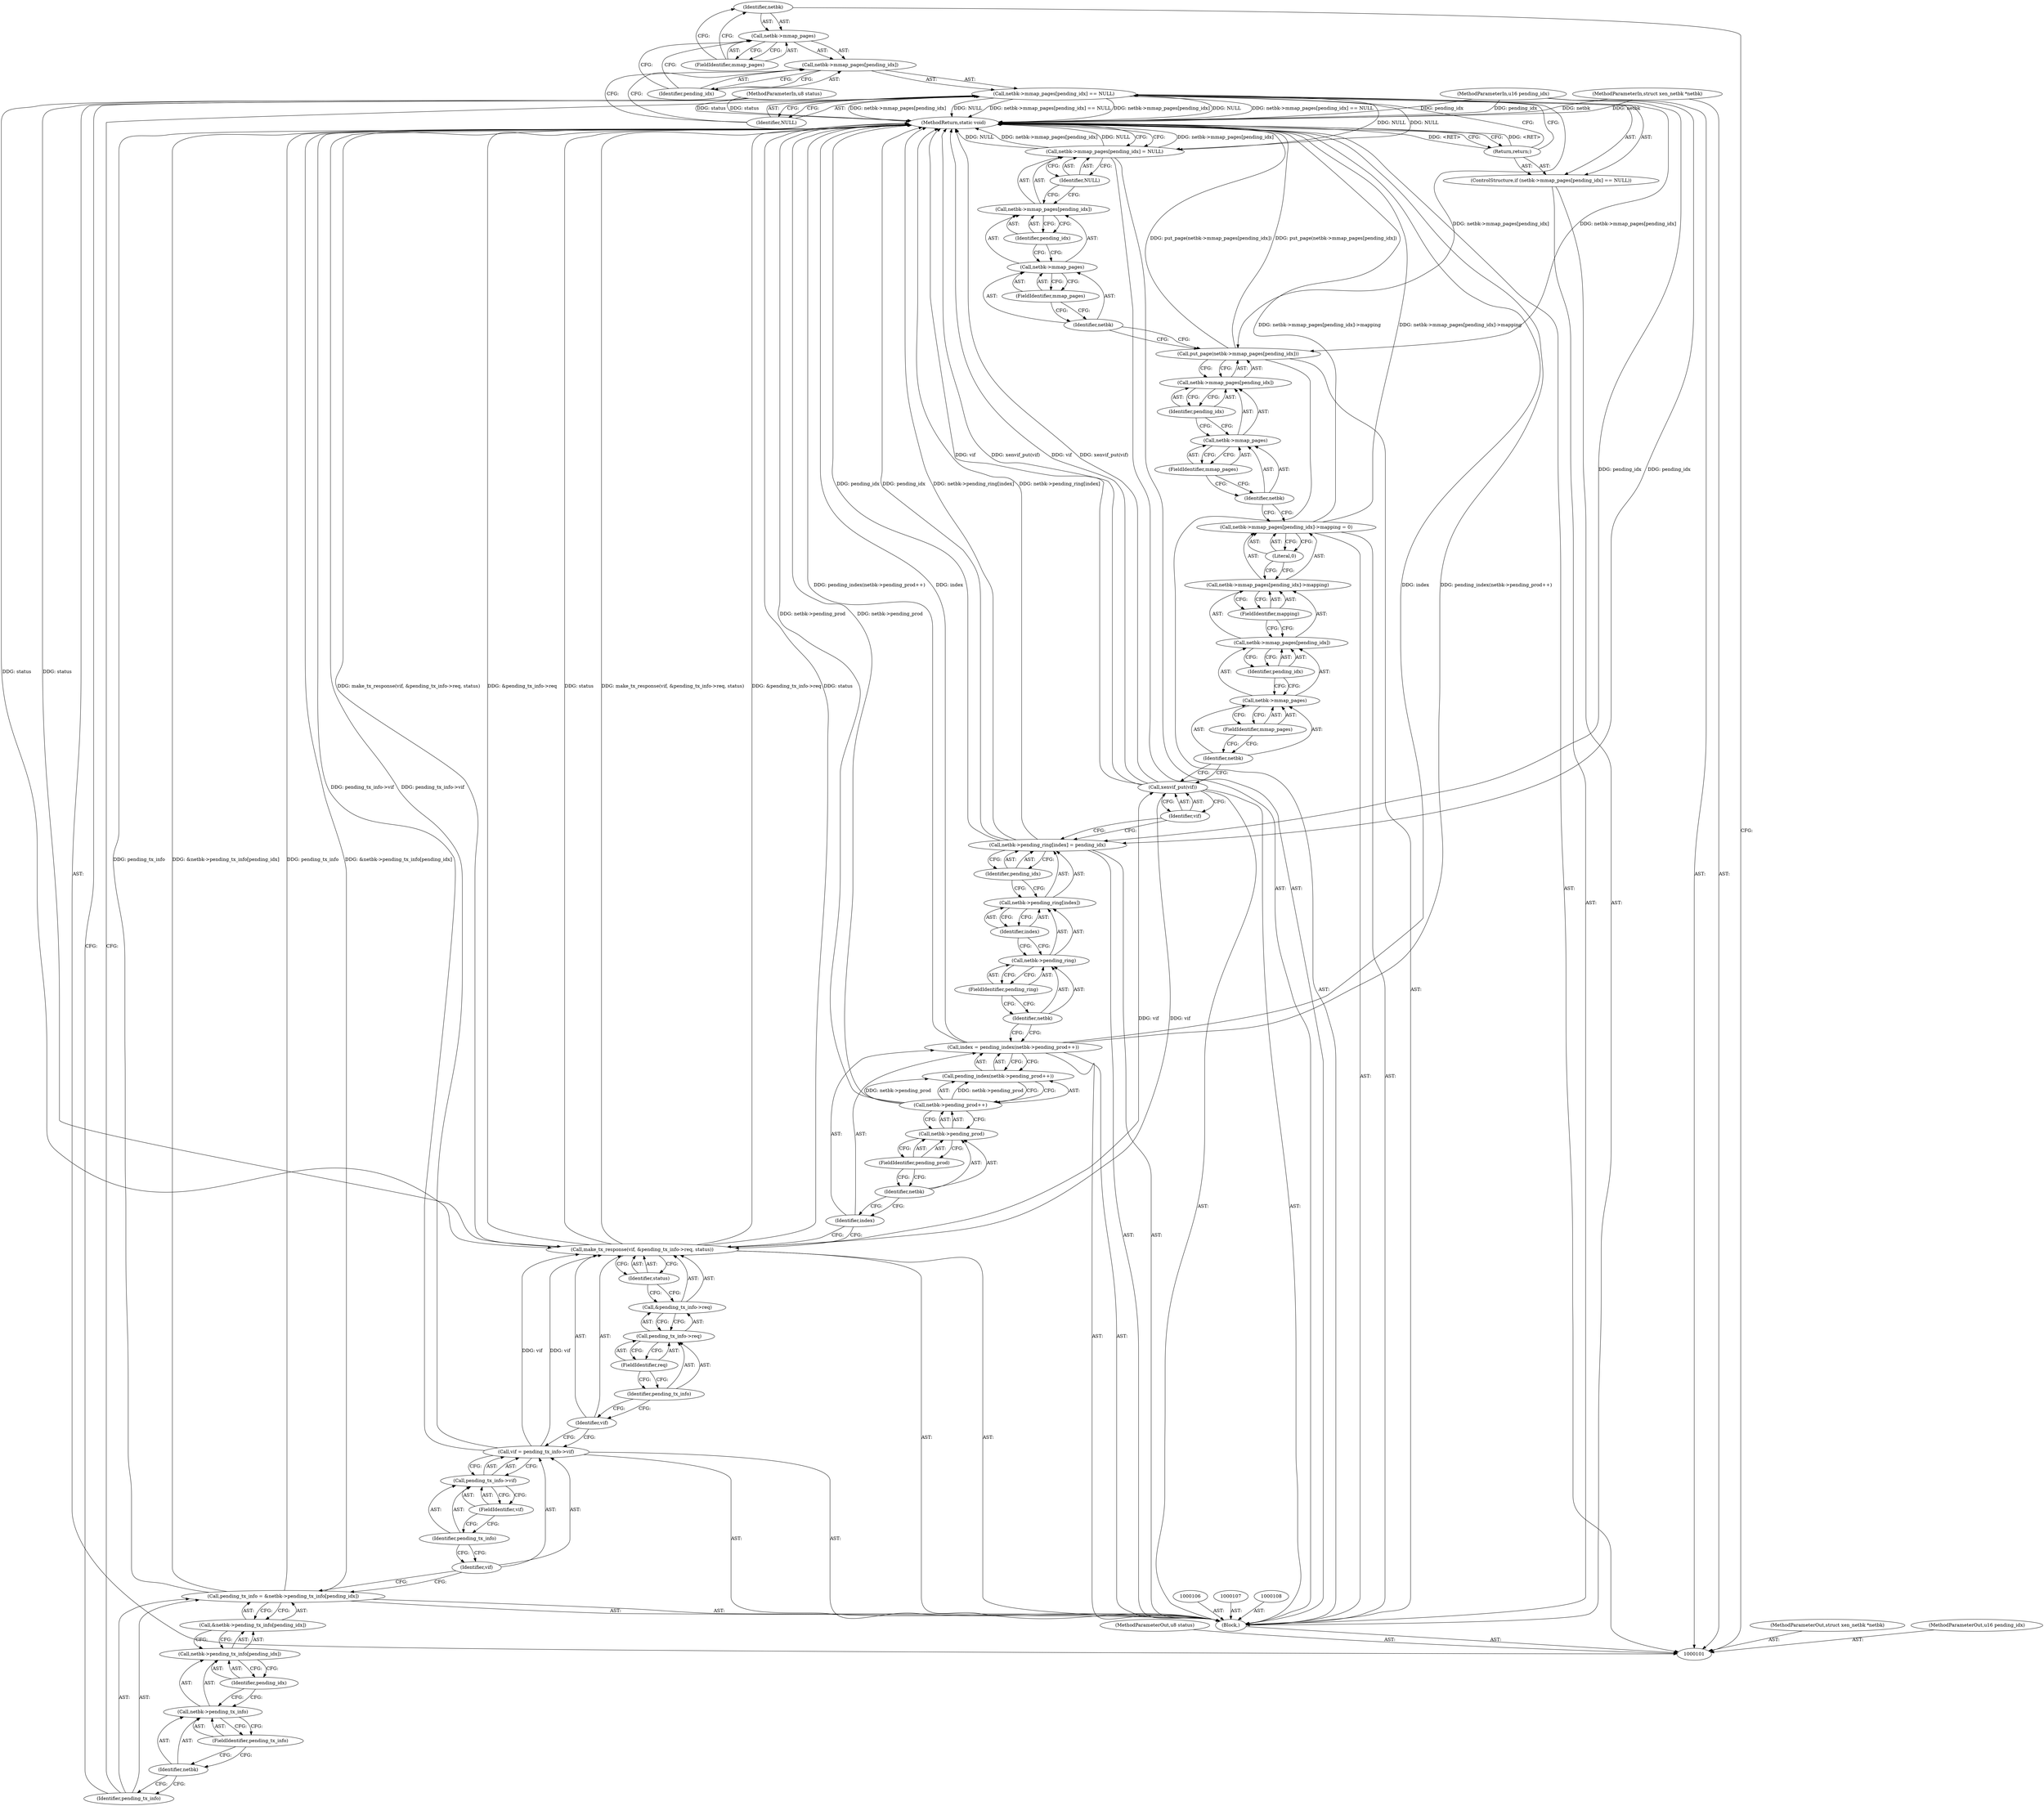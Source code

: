 digraph "0_linux_7d5145d8eb2b9791533ffe4dc003b129b9696c48_0" {
"1000109" [label="(ControlStructure,if (netbk->mmap_pages[pending_idx] == NULL))"];
"1000114" [label="(FieldIdentifier,mmap_pages)"];
"1000115" [label="(Identifier,pending_idx)"];
"1000116" [label="(Identifier,NULL)"];
"1000110" [label="(Call,netbk->mmap_pages[pending_idx] == NULL)"];
"1000111" [label="(Call,netbk->mmap_pages[pending_idx])"];
"1000112" [label="(Call,netbk->mmap_pages)"];
"1000113" [label="(Identifier,netbk)"];
"1000117" [label="(Return,return;)"];
"1000118" [label="(Call,pending_tx_info = &netbk->pending_tx_info[pending_idx])"];
"1000119" [label="(Identifier,pending_tx_info)"];
"1000120" [label="(Call,&netbk->pending_tx_info[pending_idx])"];
"1000121" [label="(Call,netbk->pending_tx_info[pending_idx])"];
"1000122" [label="(Call,netbk->pending_tx_info)"];
"1000123" [label="(Identifier,netbk)"];
"1000124" [label="(FieldIdentifier,pending_tx_info)"];
"1000125" [label="(Identifier,pending_idx)"];
"1000126" [label="(Call,vif = pending_tx_info->vif)"];
"1000127" [label="(Identifier,vif)"];
"1000130" [label="(FieldIdentifier,vif)"];
"1000128" [label="(Call,pending_tx_info->vif)"];
"1000129" [label="(Identifier,pending_tx_info)"];
"1000131" [label="(Call,make_tx_response(vif, &pending_tx_info->req, status))"];
"1000132" [label="(Identifier,vif)"];
"1000133" [label="(Call,&pending_tx_info->req)"];
"1000134" [label="(Call,pending_tx_info->req)"];
"1000135" [label="(Identifier,pending_tx_info)"];
"1000136" [label="(FieldIdentifier,req)"];
"1000137" [label="(Identifier,status)"];
"1000140" [label="(Call,pending_index(netbk->pending_prod++))"];
"1000138" [label="(Call,index = pending_index(netbk->pending_prod++))"];
"1000139" [label="(Identifier,index)"];
"1000141" [label="(Call,netbk->pending_prod++)"];
"1000142" [label="(Call,netbk->pending_prod)"];
"1000143" [label="(Identifier,netbk)"];
"1000144" [label="(FieldIdentifier,pending_prod)"];
"1000176" [label="(MethodReturn,static void)"];
"1000102" [label="(MethodParameterIn,struct xen_netbk *netbk)"];
"1000234" [label="(MethodParameterOut,struct xen_netbk *netbk)"];
"1000103" [label="(MethodParameterIn,u16 pending_idx)"];
"1000235" [label="(MethodParameterOut,u16 pending_idx)"];
"1000145" [label="(Call,netbk->pending_ring[index] = pending_idx)"];
"1000146" [label="(Call,netbk->pending_ring[index])"];
"1000147" [label="(Call,netbk->pending_ring)"];
"1000148" [label="(Identifier,netbk)"];
"1000150" [label="(Identifier,index)"];
"1000151" [label="(Identifier,pending_idx)"];
"1000149" [label="(FieldIdentifier,pending_ring)"];
"1000152" [label="(Call,xenvif_put(vif))"];
"1000153" [label="(Identifier,vif)"];
"1000154" [label="(Call,netbk->mmap_pages[pending_idx]->mapping = 0)"];
"1000155" [label="(Call,netbk->mmap_pages[pending_idx]->mapping)"];
"1000156" [label="(Call,netbk->mmap_pages[pending_idx])"];
"1000157" [label="(Call,netbk->mmap_pages)"];
"1000158" [label="(Identifier,netbk)"];
"1000160" [label="(Identifier,pending_idx)"];
"1000161" [label="(FieldIdentifier,mapping)"];
"1000162" [label="(Literal,0)"];
"1000159" [label="(FieldIdentifier,mmap_pages)"];
"1000163" [label="(Call,put_page(netbk->mmap_pages[pending_idx]))"];
"1000164" [label="(Call,netbk->mmap_pages[pending_idx])"];
"1000165" [label="(Call,netbk->mmap_pages)"];
"1000166" [label="(Identifier,netbk)"];
"1000167" [label="(FieldIdentifier,mmap_pages)"];
"1000168" [label="(Identifier,pending_idx)"];
"1000169" [label="(Call,netbk->mmap_pages[pending_idx] = NULL)"];
"1000170" [label="(Call,netbk->mmap_pages[pending_idx])"];
"1000171" [label="(Call,netbk->mmap_pages)"];
"1000172" [label="(Identifier,netbk)"];
"1000174" [label="(Identifier,pending_idx)"];
"1000175" [label="(Identifier,NULL)"];
"1000173" [label="(FieldIdentifier,mmap_pages)"];
"1000104" [label="(MethodParameterIn,u8 status)"];
"1000236" [label="(MethodParameterOut,u8 status)"];
"1000105" [label="(Block,)"];
"1000109" -> "1000105"  [label="AST: "];
"1000110" -> "1000109"  [label="AST: "];
"1000117" -> "1000109"  [label="AST: "];
"1000114" -> "1000112"  [label="AST: "];
"1000114" -> "1000113"  [label="CFG: "];
"1000112" -> "1000114"  [label="CFG: "];
"1000115" -> "1000111"  [label="AST: "];
"1000115" -> "1000112"  [label="CFG: "];
"1000111" -> "1000115"  [label="CFG: "];
"1000116" -> "1000110"  [label="AST: "];
"1000116" -> "1000111"  [label="CFG: "];
"1000110" -> "1000116"  [label="CFG: "];
"1000110" -> "1000109"  [label="AST: "];
"1000110" -> "1000116"  [label="CFG: "];
"1000111" -> "1000110"  [label="AST: "];
"1000116" -> "1000110"  [label="AST: "];
"1000117" -> "1000110"  [label="CFG: "];
"1000119" -> "1000110"  [label="CFG: "];
"1000110" -> "1000176"  [label="DDG: netbk->mmap_pages[pending_idx] == NULL"];
"1000110" -> "1000176"  [label="DDG: netbk->mmap_pages[pending_idx]"];
"1000110" -> "1000176"  [label="DDG: NULL"];
"1000110" -> "1000163"  [label="DDG: netbk->mmap_pages[pending_idx]"];
"1000110" -> "1000169"  [label="DDG: NULL"];
"1000111" -> "1000110"  [label="AST: "];
"1000111" -> "1000115"  [label="CFG: "];
"1000112" -> "1000111"  [label="AST: "];
"1000115" -> "1000111"  [label="AST: "];
"1000116" -> "1000111"  [label="CFG: "];
"1000112" -> "1000111"  [label="AST: "];
"1000112" -> "1000114"  [label="CFG: "];
"1000113" -> "1000112"  [label="AST: "];
"1000114" -> "1000112"  [label="AST: "];
"1000115" -> "1000112"  [label="CFG: "];
"1000113" -> "1000112"  [label="AST: "];
"1000113" -> "1000101"  [label="CFG: "];
"1000114" -> "1000113"  [label="CFG: "];
"1000117" -> "1000109"  [label="AST: "];
"1000117" -> "1000110"  [label="CFG: "];
"1000176" -> "1000117"  [label="CFG: "];
"1000117" -> "1000176"  [label="DDG: <RET>"];
"1000118" -> "1000105"  [label="AST: "];
"1000118" -> "1000120"  [label="CFG: "];
"1000119" -> "1000118"  [label="AST: "];
"1000120" -> "1000118"  [label="AST: "];
"1000127" -> "1000118"  [label="CFG: "];
"1000118" -> "1000176"  [label="DDG: pending_tx_info"];
"1000118" -> "1000176"  [label="DDG: &netbk->pending_tx_info[pending_idx]"];
"1000119" -> "1000118"  [label="AST: "];
"1000119" -> "1000110"  [label="CFG: "];
"1000123" -> "1000119"  [label="CFG: "];
"1000120" -> "1000118"  [label="AST: "];
"1000120" -> "1000121"  [label="CFG: "];
"1000121" -> "1000120"  [label="AST: "];
"1000118" -> "1000120"  [label="CFG: "];
"1000121" -> "1000120"  [label="AST: "];
"1000121" -> "1000125"  [label="CFG: "];
"1000122" -> "1000121"  [label="AST: "];
"1000125" -> "1000121"  [label="AST: "];
"1000120" -> "1000121"  [label="CFG: "];
"1000122" -> "1000121"  [label="AST: "];
"1000122" -> "1000124"  [label="CFG: "];
"1000123" -> "1000122"  [label="AST: "];
"1000124" -> "1000122"  [label="AST: "];
"1000125" -> "1000122"  [label="CFG: "];
"1000123" -> "1000122"  [label="AST: "];
"1000123" -> "1000119"  [label="CFG: "];
"1000124" -> "1000123"  [label="CFG: "];
"1000124" -> "1000122"  [label="AST: "];
"1000124" -> "1000123"  [label="CFG: "];
"1000122" -> "1000124"  [label="CFG: "];
"1000125" -> "1000121"  [label="AST: "];
"1000125" -> "1000122"  [label="CFG: "];
"1000121" -> "1000125"  [label="CFG: "];
"1000126" -> "1000105"  [label="AST: "];
"1000126" -> "1000128"  [label="CFG: "];
"1000127" -> "1000126"  [label="AST: "];
"1000128" -> "1000126"  [label="AST: "];
"1000132" -> "1000126"  [label="CFG: "];
"1000126" -> "1000176"  [label="DDG: pending_tx_info->vif"];
"1000126" -> "1000131"  [label="DDG: vif"];
"1000127" -> "1000126"  [label="AST: "];
"1000127" -> "1000118"  [label="CFG: "];
"1000129" -> "1000127"  [label="CFG: "];
"1000130" -> "1000128"  [label="AST: "];
"1000130" -> "1000129"  [label="CFG: "];
"1000128" -> "1000130"  [label="CFG: "];
"1000128" -> "1000126"  [label="AST: "];
"1000128" -> "1000130"  [label="CFG: "];
"1000129" -> "1000128"  [label="AST: "];
"1000130" -> "1000128"  [label="AST: "];
"1000126" -> "1000128"  [label="CFG: "];
"1000129" -> "1000128"  [label="AST: "];
"1000129" -> "1000127"  [label="CFG: "];
"1000130" -> "1000129"  [label="CFG: "];
"1000131" -> "1000105"  [label="AST: "];
"1000131" -> "1000137"  [label="CFG: "];
"1000132" -> "1000131"  [label="AST: "];
"1000133" -> "1000131"  [label="AST: "];
"1000137" -> "1000131"  [label="AST: "];
"1000139" -> "1000131"  [label="CFG: "];
"1000131" -> "1000176"  [label="DDG: make_tx_response(vif, &pending_tx_info->req, status)"];
"1000131" -> "1000176"  [label="DDG: &pending_tx_info->req"];
"1000131" -> "1000176"  [label="DDG: status"];
"1000126" -> "1000131"  [label="DDG: vif"];
"1000104" -> "1000131"  [label="DDG: status"];
"1000131" -> "1000152"  [label="DDG: vif"];
"1000132" -> "1000131"  [label="AST: "];
"1000132" -> "1000126"  [label="CFG: "];
"1000135" -> "1000132"  [label="CFG: "];
"1000133" -> "1000131"  [label="AST: "];
"1000133" -> "1000134"  [label="CFG: "];
"1000134" -> "1000133"  [label="AST: "];
"1000137" -> "1000133"  [label="CFG: "];
"1000134" -> "1000133"  [label="AST: "];
"1000134" -> "1000136"  [label="CFG: "];
"1000135" -> "1000134"  [label="AST: "];
"1000136" -> "1000134"  [label="AST: "];
"1000133" -> "1000134"  [label="CFG: "];
"1000135" -> "1000134"  [label="AST: "];
"1000135" -> "1000132"  [label="CFG: "];
"1000136" -> "1000135"  [label="CFG: "];
"1000136" -> "1000134"  [label="AST: "];
"1000136" -> "1000135"  [label="CFG: "];
"1000134" -> "1000136"  [label="CFG: "];
"1000137" -> "1000131"  [label="AST: "];
"1000137" -> "1000133"  [label="CFG: "];
"1000131" -> "1000137"  [label="CFG: "];
"1000140" -> "1000138"  [label="AST: "];
"1000140" -> "1000141"  [label="CFG: "];
"1000141" -> "1000140"  [label="AST: "];
"1000138" -> "1000140"  [label="CFG: "];
"1000141" -> "1000140"  [label="DDG: netbk->pending_prod"];
"1000138" -> "1000105"  [label="AST: "];
"1000138" -> "1000140"  [label="CFG: "];
"1000139" -> "1000138"  [label="AST: "];
"1000140" -> "1000138"  [label="AST: "];
"1000148" -> "1000138"  [label="CFG: "];
"1000138" -> "1000176"  [label="DDG: index"];
"1000138" -> "1000176"  [label="DDG: pending_index(netbk->pending_prod++)"];
"1000139" -> "1000138"  [label="AST: "];
"1000139" -> "1000131"  [label="CFG: "];
"1000143" -> "1000139"  [label="CFG: "];
"1000141" -> "1000140"  [label="AST: "];
"1000141" -> "1000142"  [label="CFG: "];
"1000142" -> "1000141"  [label="AST: "];
"1000140" -> "1000141"  [label="CFG: "];
"1000141" -> "1000176"  [label="DDG: netbk->pending_prod"];
"1000141" -> "1000140"  [label="DDG: netbk->pending_prod"];
"1000142" -> "1000141"  [label="AST: "];
"1000142" -> "1000144"  [label="CFG: "];
"1000143" -> "1000142"  [label="AST: "];
"1000144" -> "1000142"  [label="AST: "];
"1000141" -> "1000142"  [label="CFG: "];
"1000143" -> "1000142"  [label="AST: "];
"1000143" -> "1000139"  [label="CFG: "];
"1000144" -> "1000143"  [label="CFG: "];
"1000144" -> "1000142"  [label="AST: "];
"1000144" -> "1000143"  [label="CFG: "];
"1000142" -> "1000144"  [label="CFG: "];
"1000176" -> "1000101"  [label="AST: "];
"1000176" -> "1000117"  [label="CFG: "];
"1000176" -> "1000169"  [label="CFG: "];
"1000141" -> "1000176"  [label="DDG: netbk->pending_prod"];
"1000145" -> "1000176"  [label="DDG: pending_idx"];
"1000145" -> "1000176"  [label="DDG: netbk->pending_ring[index]"];
"1000104" -> "1000176"  [label="DDG: status"];
"1000152" -> "1000176"  [label="DDG: vif"];
"1000152" -> "1000176"  [label="DDG: xenvif_put(vif)"];
"1000169" -> "1000176"  [label="DDG: netbk->mmap_pages[pending_idx]"];
"1000169" -> "1000176"  [label="DDG: NULL"];
"1000118" -> "1000176"  [label="DDG: pending_tx_info"];
"1000118" -> "1000176"  [label="DDG: &netbk->pending_tx_info[pending_idx]"];
"1000131" -> "1000176"  [label="DDG: make_tx_response(vif, &pending_tx_info->req, status)"];
"1000131" -> "1000176"  [label="DDG: &pending_tx_info->req"];
"1000131" -> "1000176"  [label="DDG: status"];
"1000138" -> "1000176"  [label="DDG: index"];
"1000138" -> "1000176"  [label="DDG: pending_index(netbk->pending_prod++)"];
"1000154" -> "1000176"  [label="DDG: netbk->mmap_pages[pending_idx]->mapping"];
"1000103" -> "1000176"  [label="DDG: pending_idx"];
"1000102" -> "1000176"  [label="DDG: netbk"];
"1000110" -> "1000176"  [label="DDG: netbk->mmap_pages[pending_idx] == NULL"];
"1000110" -> "1000176"  [label="DDG: netbk->mmap_pages[pending_idx]"];
"1000110" -> "1000176"  [label="DDG: NULL"];
"1000126" -> "1000176"  [label="DDG: pending_tx_info->vif"];
"1000163" -> "1000176"  [label="DDG: put_page(netbk->mmap_pages[pending_idx])"];
"1000117" -> "1000176"  [label="DDG: <RET>"];
"1000102" -> "1000101"  [label="AST: "];
"1000102" -> "1000176"  [label="DDG: netbk"];
"1000234" -> "1000101"  [label="AST: "];
"1000103" -> "1000101"  [label="AST: "];
"1000103" -> "1000176"  [label="DDG: pending_idx"];
"1000103" -> "1000145"  [label="DDG: pending_idx"];
"1000235" -> "1000101"  [label="AST: "];
"1000145" -> "1000105"  [label="AST: "];
"1000145" -> "1000151"  [label="CFG: "];
"1000146" -> "1000145"  [label="AST: "];
"1000151" -> "1000145"  [label="AST: "];
"1000153" -> "1000145"  [label="CFG: "];
"1000145" -> "1000176"  [label="DDG: pending_idx"];
"1000145" -> "1000176"  [label="DDG: netbk->pending_ring[index]"];
"1000103" -> "1000145"  [label="DDG: pending_idx"];
"1000146" -> "1000145"  [label="AST: "];
"1000146" -> "1000150"  [label="CFG: "];
"1000147" -> "1000146"  [label="AST: "];
"1000150" -> "1000146"  [label="AST: "];
"1000151" -> "1000146"  [label="CFG: "];
"1000147" -> "1000146"  [label="AST: "];
"1000147" -> "1000149"  [label="CFG: "];
"1000148" -> "1000147"  [label="AST: "];
"1000149" -> "1000147"  [label="AST: "];
"1000150" -> "1000147"  [label="CFG: "];
"1000148" -> "1000147"  [label="AST: "];
"1000148" -> "1000138"  [label="CFG: "];
"1000149" -> "1000148"  [label="CFG: "];
"1000150" -> "1000146"  [label="AST: "];
"1000150" -> "1000147"  [label="CFG: "];
"1000146" -> "1000150"  [label="CFG: "];
"1000151" -> "1000145"  [label="AST: "];
"1000151" -> "1000146"  [label="CFG: "];
"1000145" -> "1000151"  [label="CFG: "];
"1000149" -> "1000147"  [label="AST: "];
"1000149" -> "1000148"  [label="CFG: "];
"1000147" -> "1000149"  [label="CFG: "];
"1000152" -> "1000105"  [label="AST: "];
"1000152" -> "1000153"  [label="CFG: "];
"1000153" -> "1000152"  [label="AST: "];
"1000158" -> "1000152"  [label="CFG: "];
"1000152" -> "1000176"  [label="DDG: vif"];
"1000152" -> "1000176"  [label="DDG: xenvif_put(vif)"];
"1000131" -> "1000152"  [label="DDG: vif"];
"1000153" -> "1000152"  [label="AST: "];
"1000153" -> "1000145"  [label="CFG: "];
"1000152" -> "1000153"  [label="CFG: "];
"1000154" -> "1000105"  [label="AST: "];
"1000154" -> "1000162"  [label="CFG: "];
"1000155" -> "1000154"  [label="AST: "];
"1000162" -> "1000154"  [label="AST: "];
"1000166" -> "1000154"  [label="CFG: "];
"1000154" -> "1000176"  [label="DDG: netbk->mmap_pages[pending_idx]->mapping"];
"1000155" -> "1000154"  [label="AST: "];
"1000155" -> "1000161"  [label="CFG: "];
"1000156" -> "1000155"  [label="AST: "];
"1000161" -> "1000155"  [label="AST: "];
"1000162" -> "1000155"  [label="CFG: "];
"1000156" -> "1000155"  [label="AST: "];
"1000156" -> "1000160"  [label="CFG: "];
"1000157" -> "1000156"  [label="AST: "];
"1000160" -> "1000156"  [label="AST: "];
"1000161" -> "1000156"  [label="CFG: "];
"1000157" -> "1000156"  [label="AST: "];
"1000157" -> "1000159"  [label="CFG: "];
"1000158" -> "1000157"  [label="AST: "];
"1000159" -> "1000157"  [label="AST: "];
"1000160" -> "1000157"  [label="CFG: "];
"1000158" -> "1000157"  [label="AST: "];
"1000158" -> "1000152"  [label="CFG: "];
"1000159" -> "1000158"  [label="CFG: "];
"1000160" -> "1000156"  [label="AST: "];
"1000160" -> "1000157"  [label="CFG: "];
"1000156" -> "1000160"  [label="CFG: "];
"1000161" -> "1000155"  [label="AST: "];
"1000161" -> "1000156"  [label="CFG: "];
"1000155" -> "1000161"  [label="CFG: "];
"1000162" -> "1000154"  [label="AST: "];
"1000162" -> "1000155"  [label="CFG: "];
"1000154" -> "1000162"  [label="CFG: "];
"1000159" -> "1000157"  [label="AST: "];
"1000159" -> "1000158"  [label="CFG: "];
"1000157" -> "1000159"  [label="CFG: "];
"1000163" -> "1000105"  [label="AST: "];
"1000163" -> "1000164"  [label="CFG: "];
"1000164" -> "1000163"  [label="AST: "];
"1000172" -> "1000163"  [label="CFG: "];
"1000163" -> "1000176"  [label="DDG: put_page(netbk->mmap_pages[pending_idx])"];
"1000110" -> "1000163"  [label="DDG: netbk->mmap_pages[pending_idx]"];
"1000164" -> "1000163"  [label="AST: "];
"1000164" -> "1000168"  [label="CFG: "];
"1000165" -> "1000164"  [label="AST: "];
"1000168" -> "1000164"  [label="AST: "];
"1000163" -> "1000164"  [label="CFG: "];
"1000165" -> "1000164"  [label="AST: "];
"1000165" -> "1000167"  [label="CFG: "];
"1000166" -> "1000165"  [label="AST: "];
"1000167" -> "1000165"  [label="AST: "];
"1000168" -> "1000165"  [label="CFG: "];
"1000166" -> "1000165"  [label="AST: "];
"1000166" -> "1000154"  [label="CFG: "];
"1000167" -> "1000166"  [label="CFG: "];
"1000167" -> "1000165"  [label="AST: "];
"1000167" -> "1000166"  [label="CFG: "];
"1000165" -> "1000167"  [label="CFG: "];
"1000168" -> "1000164"  [label="AST: "];
"1000168" -> "1000165"  [label="CFG: "];
"1000164" -> "1000168"  [label="CFG: "];
"1000169" -> "1000105"  [label="AST: "];
"1000169" -> "1000175"  [label="CFG: "];
"1000170" -> "1000169"  [label="AST: "];
"1000175" -> "1000169"  [label="AST: "];
"1000176" -> "1000169"  [label="CFG: "];
"1000169" -> "1000176"  [label="DDG: netbk->mmap_pages[pending_idx]"];
"1000169" -> "1000176"  [label="DDG: NULL"];
"1000110" -> "1000169"  [label="DDG: NULL"];
"1000170" -> "1000169"  [label="AST: "];
"1000170" -> "1000174"  [label="CFG: "];
"1000171" -> "1000170"  [label="AST: "];
"1000174" -> "1000170"  [label="AST: "];
"1000175" -> "1000170"  [label="CFG: "];
"1000171" -> "1000170"  [label="AST: "];
"1000171" -> "1000173"  [label="CFG: "];
"1000172" -> "1000171"  [label="AST: "];
"1000173" -> "1000171"  [label="AST: "];
"1000174" -> "1000171"  [label="CFG: "];
"1000172" -> "1000171"  [label="AST: "];
"1000172" -> "1000163"  [label="CFG: "];
"1000173" -> "1000172"  [label="CFG: "];
"1000174" -> "1000170"  [label="AST: "];
"1000174" -> "1000171"  [label="CFG: "];
"1000170" -> "1000174"  [label="CFG: "];
"1000175" -> "1000169"  [label="AST: "];
"1000175" -> "1000170"  [label="CFG: "];
"1000169" -> "1000175"  [label="CFG: "];
"1000173" -> "1000171"  [label="AST: "];
"1000173" -> "1000172"  [label="CFG: "];
"1000171" -> "1000173"  [label="CFG: "];
"1000104" -> "1000101"  [label="AST: "];
"1000104" -> "1000176"  [label="DDG: status"];
"1000104" -> "1000131"  [label="DDG: status"];
"1000236" -> "1000101"  [label="AST: "];
"1000105" -> "1000101"  [label="AST: "];
"1000106" -> "1000105"  [label="AST: "];
"1000107" -> "1000105"  [label="AST: "];
"1000108" -> "1000105"  [label="AST: "];
"1000109" -> "1000105"  [label="AST: "];
"1000118" -> "1000105"  [label="AST: "];
"1000126" -> "1000105"  [label="AST: "];
"1000131" -> "1000105"  [label="AST: "];
"1000138" -> "1000105"  [label="AST: "];
"1000145" -> "1000105"  [label="AST: "];
"1000152" -> "1000105"  [label="AST: "];
"1000154" -> "1000105"  [label="AST: "];
"1000163" -> "1000105"  [label="AST: "];
"1000169" -> "1000105"  [label="AST: "];
}
